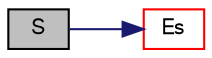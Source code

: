 digraph "S"
{
  bgcolor="transparent";
  edge [fontname="FreeSans",fontsize="10",labelfontname="FreeSans",labelfontsize="10"];
  node [fontname="FreeSans",fontsize="10",shape=record];
  rankdir="LR";
  Node165 [label="S",height=0.2,width=0.4,color="black", fillcolor="grey75", style="filled", fontcolor="black"];
  Node165 -> Node166 [color="midnightblue",fontsize="10",style="solid",fontname="FreeSans"];
  Node166 [label="Es",height=0.2,width=0.4,color="red",URL="$a30158.html#aae96954a718ba05ac44318a4200eb4ac",tooltip="Sensible internal energy [J/kg]. "];
}
